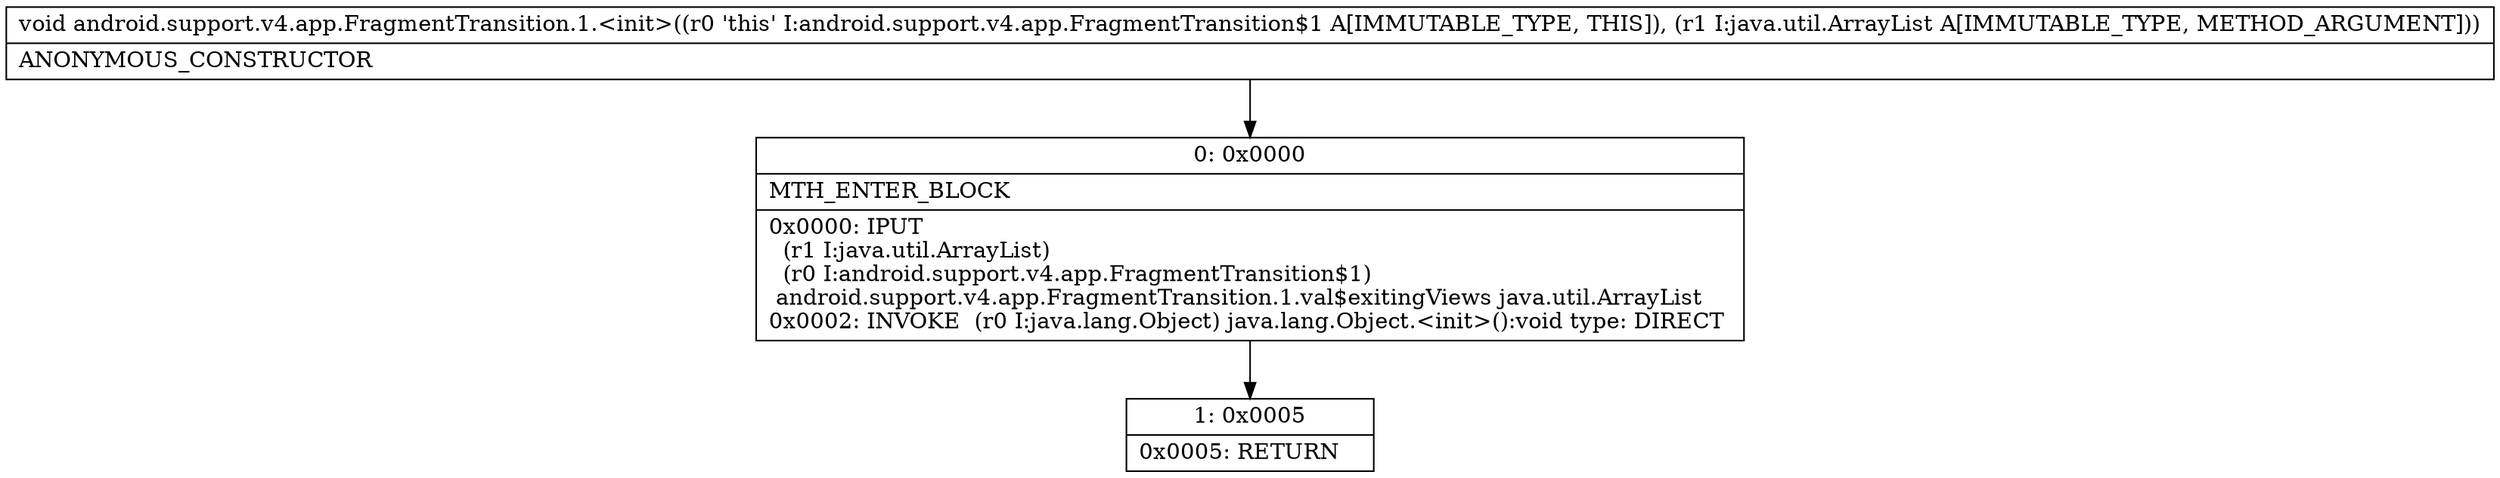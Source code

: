 digraph "CFG forandroid.support.v4.app.FragmentTransition.1.\<init\>(Ljava\/util\/ArrayList;)V" {
Node_0 [shape=record,label="{0\:\ 0x0000|MTH_ENTER_BLOCK\l|0x0000: IPUT  \l  (r1 I:java.util.ArrayList)\l  (r0 I:android.support.v4.app.FragmentTransition$1)\l android.support.v4.app.FragmentTransition.1.val$exitingViews java.util.ArrayList \l0x0002: INVOKE  (r0 I:java.lang.Object) java.lang.Object.\<init\>():void type: DIRECT \l}"];
Node_1 [shape=record,label="{1\:\ 0x0005|0x0005: RETURN   \l}"];
MethodNode[shape=record,label="{void android.support.v4.app.FragmentTransition.1.\<init\>((r0 'this' I:android.support.v4.app.FragmentTransition$1 A[IMMUTABLE_TYPE, THIS]), (r1 I:java.util.ArrayList A[IMMUTABLE_TYPE, METHOD_ARGUMENT]))  | ANONYMOUS_CONSTRUCTOR\l}"];
MethodNode -> Node_0;
Node_0 -> Node_1;
}

